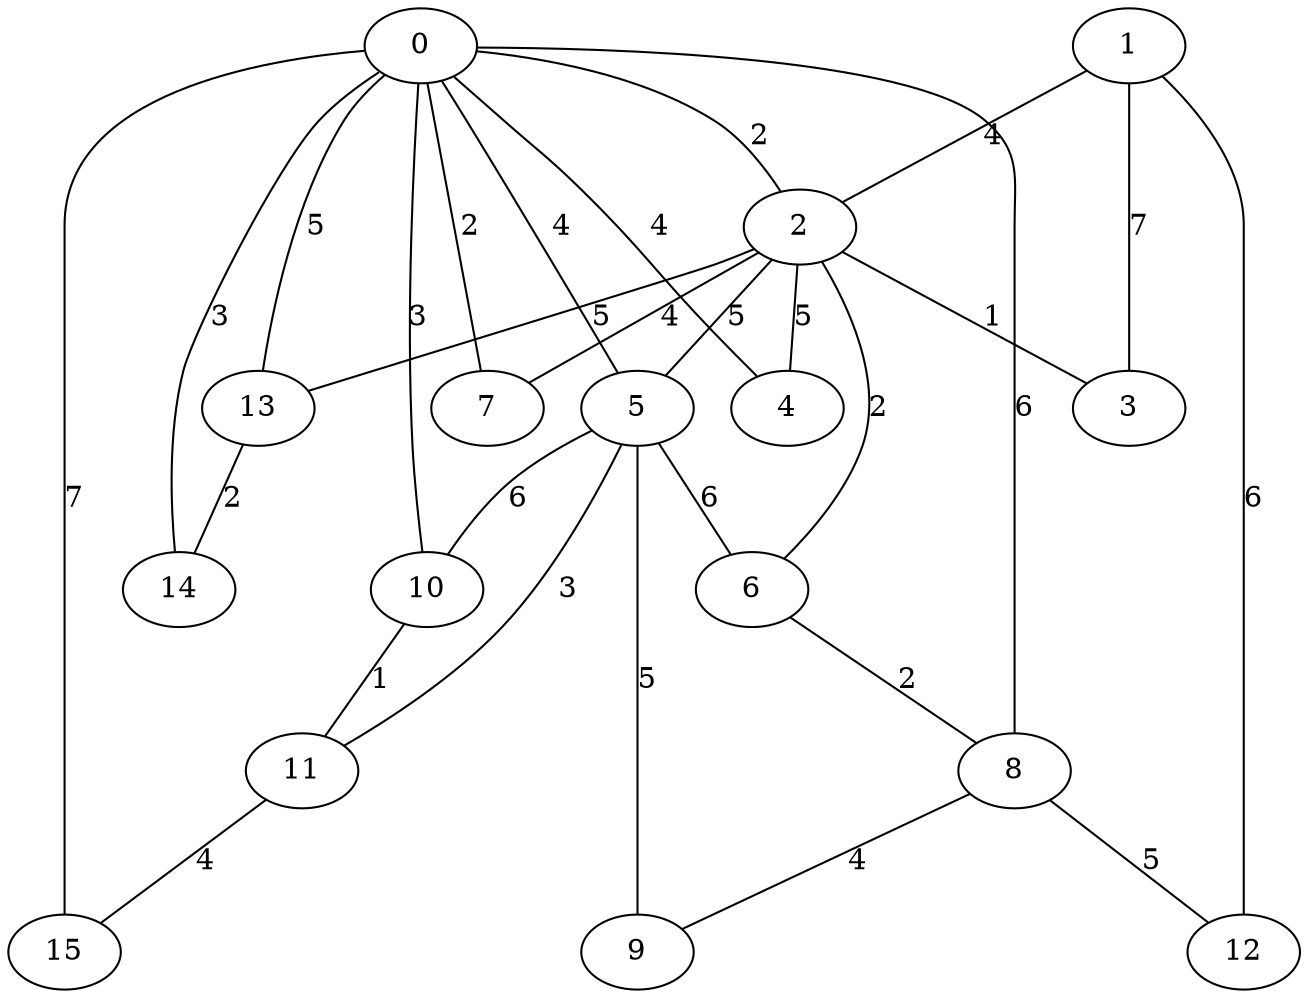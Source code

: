 graph g {
  0 [ habit = 4, size = 320, x = 5, y = 4 ]
  1 [ habit = 8, size = 155, x = 1, y = 7 ]
  2 [ habit = 2, size = 412, x = 3, y = 5 ]
  3 [ base = 2, habit = 2, size = 87, x = 1, y = 5 ]
  4 [ habit = 2, size = 492, x = 2, y = 3 ]
  5 [ habit = 8, size = 472, x = 7, y = 6 ]
  6 [ habit = 3, size = 481, x = 4, y = 7 ]
  7 [ habit = 5, size = 460, x = 5, y = 5 ]
  8 [ habit = 10, size = 220, x = 6, y = 8 ]
  9 [ habit = 4, size = 80, x = 9, y = 8 ]
  10 [ base = 1, habit = 1, size = 261, x = 8, y = 3 ]
  11 [ habit = 10, size = 445, x = 10, y = 4 ]
  12 [ habit = 4, size = 468, x = 3, y = 10 ]
  13 [ habit = 7, size = 353, x = 3, y = 2 ]
  14 [ habit = 8, size = 382, x = 5, y = 1 ]
  15 [ habit = 4, size = 403, x = 9, y = 2 ]

  0 -- 2 [ label = 2, weight = 2 ]
  0 -- 4 [ label = 4, weight = 4 ]
  0 -- 5 [ label = 4, weight = 4 ]
  0 -- 7 [ label = 2, weight = 2 ]
  0 -- 8 [ label = 6, weight = 6 ]
  0 -- 10 [ label = 3, weight = 3 ]
  0 -- 13 [ label = 5, weight = 5 ]
  0 -- 14 [ label = 3, weight = 3 ]
  0 -- 15 [ label = 7, weight = 7 ]
  1 -- 2 [ label = 4, weight = 4 ]
  1 -- 3 [ label = 7, weight = 7 ]
  1 -- 12 [ label = 6, weight = 6 ]
  2 -- 13 [ label = 5, weight = 5 ]
  2 -- 5 [ label = 5, weight = 5 ]
  2 -- 6 [ label = 2, weight = 2 ]
  2 -- 4 [ label = 5, weight = 5 ]
  2 -- 7 [ label = 4, weight = 4 ]
  2 -- 3 [ label = 1, weight = 1 ]
  5 -- 10 [ label = 6, weight = 6 ]
  5 -- 6 [ label = 6, weight = 6 ]
  5 -- 9 [ label = 5, weight = 5 ]
  5 -- 11 [ label = 3, weight = 3 ]
  6 -- 8 [ label = 2, weight = 2 ]
  8 -- 9 [ label = 4, weight = 4 ]
  8 -- 12 [ label = 5, weight = 5 ]
  10 -- 11 [ label = 1, weight = 1 ]
  11 -- 15 [ label = 4, weight = 4 ]
  13 -- 14 [ label = 2, weight = 2 ]
}
